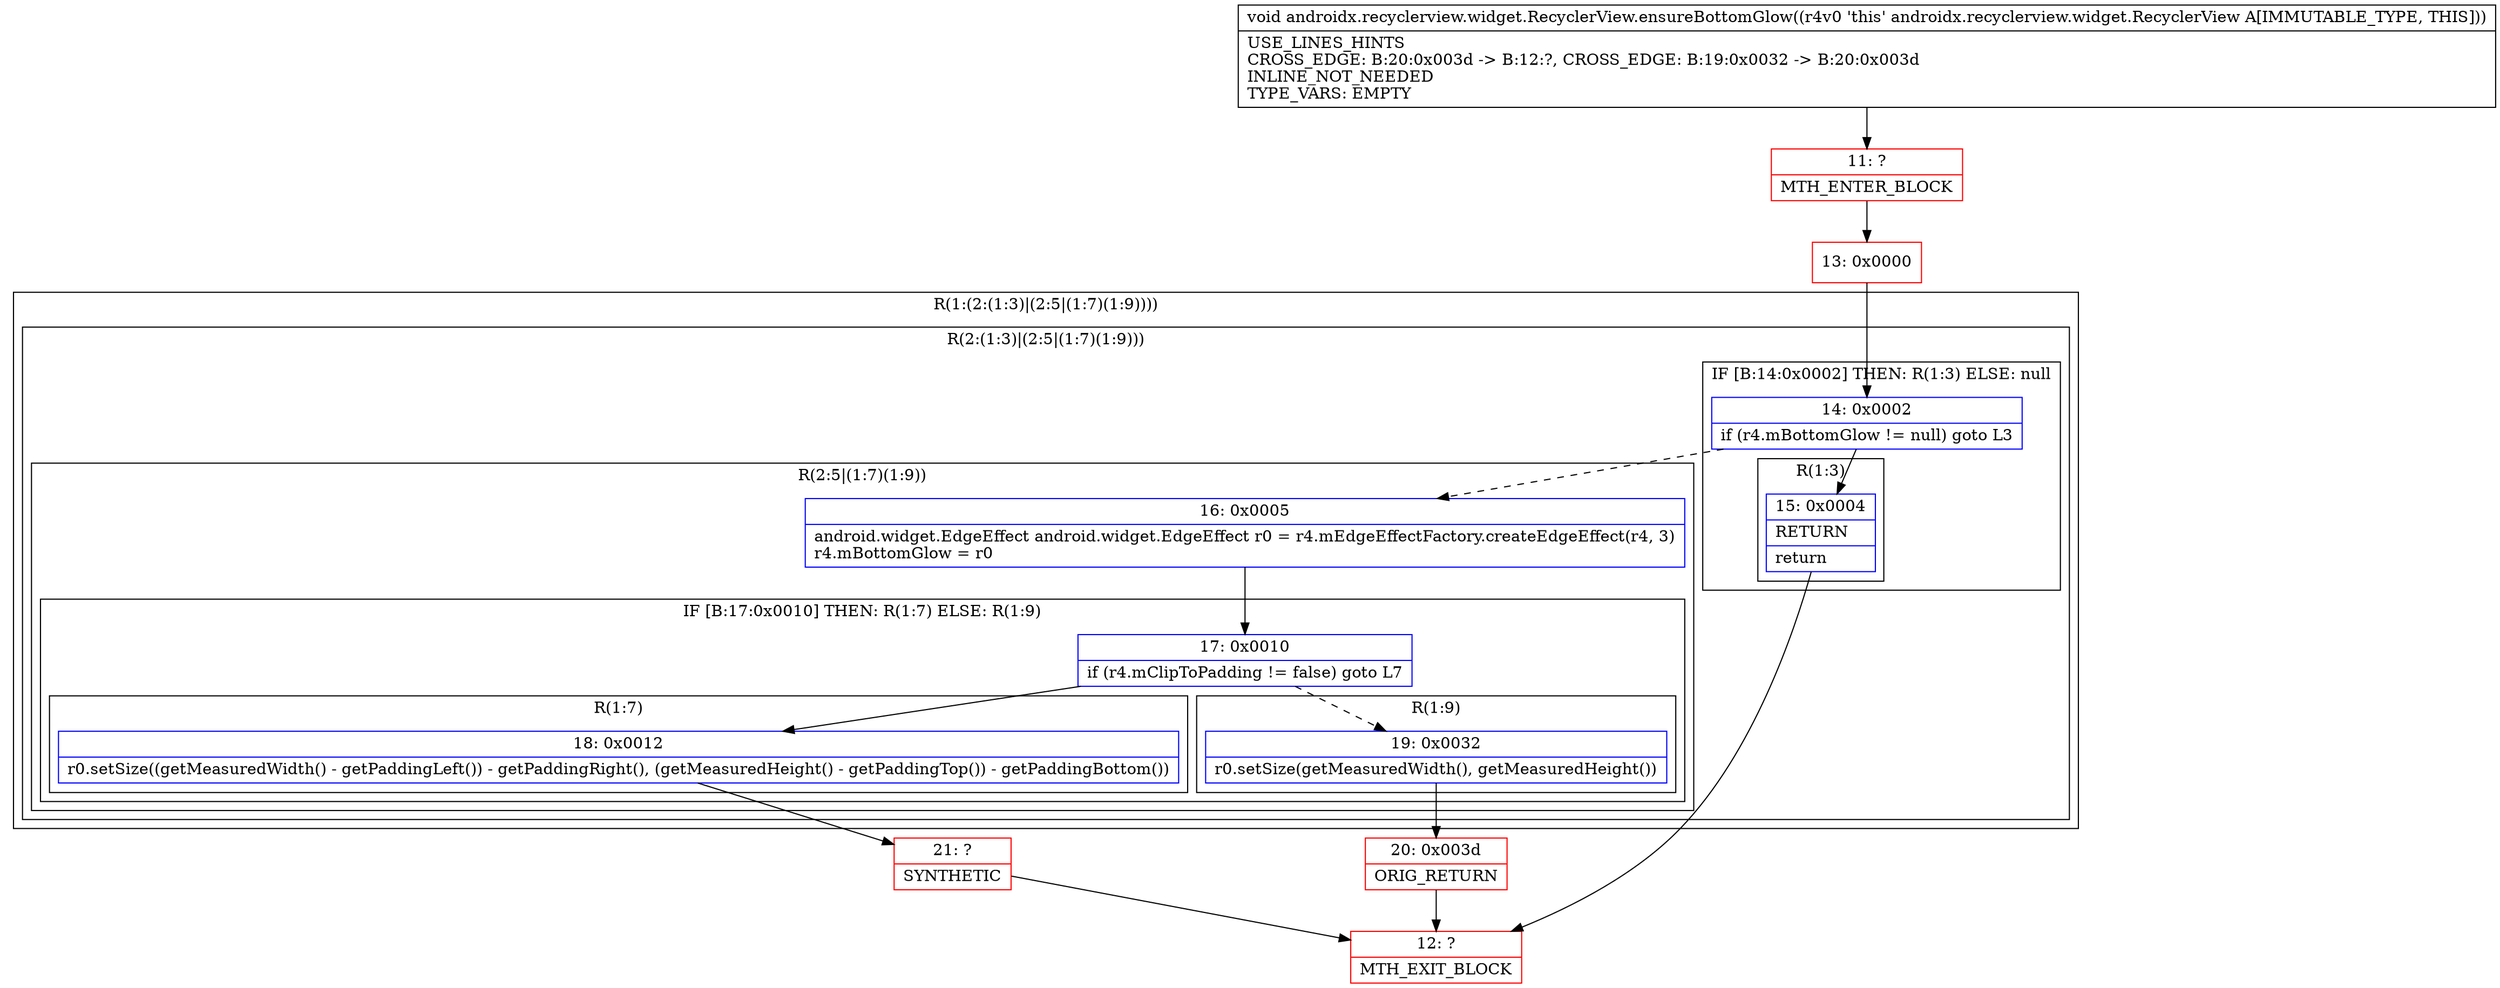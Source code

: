 digraph "CFG forandroidx.recyclerview.widget.RecyclerView.ensureBottomGlow()V" {
subgraph cluster_Region_1726516356 {
label = "R(1:(2:(1:3)|(2:5|(1:7)(1:9))))";
node [shape=record,color=blue];
subgraph cluster_Region_165269990 {
label = "R(2:(1:3)|(2:5|(1:7)(1:9)))";
node [shape=record,color=blue];
subgraph cluster_IfRegion_1661002575 {
label = "IF [B:14:0x0002] THEN: R(1:3) ELSE: null";
node [shape=record,color=blue];
Node_14 [shape=record,label="{14\:\ 0x0002|if (r4.mBottomGlow != null) goto L3\l}"];
subgraph cluster_Region_1304835135 {
label = "R(1:3)";
node [shape=record,color=blue];
Node_15 [shape=record,label="{15\:\ 0x0004|RETURN\l|return\l}"];
}
}
subgraph cluster_Region_467846606 {
label = "R(2:5|(1:7)(1:9))";
node [shape=record,color=blue];
Node_16 [shape=record,label="{16\:\ 0x0005|android.widget.EdgeEffect android.widget.EdgeEffect r0 = r4.mEdgeEffectFactory.createEdgeEffect(r4, 3)\lr4.mBottomGlow = r0\l}"];
subgraph cluster_IfRegion_1877482927 {
label = "IF [B:17:0x0010] THEN: R(1:7) ELSE: R(1:9)";
node [shape=record,color=blue];
Node_17 [shape=record,label="{17\:\ 0x0010|if (r4.mClipToPadding != false) goto L7\l}"];
subgraph cluster_Region_235626783 {
label = "R(1:7)";
node [shape=record,color=blue];
Node_18 [shape=record,label="{18\:\ 0x0012|r0.setSize((getMeasuredWidth() \- getPaddingLeft()) \- getPaddingRight(), (getMeasuredHeight() \- getPaddingTop()) \- getPaddingBottom())\l}"];
}
subgraph cluster_Region_499834493 {
label = "R(1:9)";
node [shape=record,color=blue];
Node_19 [shape=record,label="{19\:\ 0x0032|r0.setSize(getMeasuredWidth(), getMeasuredHeight())\l}"];
}
}
}
}
}
Node_11 [shape=record,color=red,label="{11\:\ ?|MTH_ENTER_BLOCK\l}"];
Node_13 [shape=record,color=red,label="{13\:\ 0x0000}"];
Node_12 [shape=record,color=red,label="{12\:\ ?|MTH_EXIT_BLOCK\l}"];
Node_21 [shape=record,color=red,label="{21\:\ ?|SYNTHETIC\l}"];
Node_20 [shape=record,color=red,label="{20\:\ 0x003d|ORIG_RETURN\l}"];
MethodNode[shape=record,label="{void androidx.recyclerview.widget.RecyclerView.ensureBottomGlow((r4v0 'this' androidx.recyclerview.widget.RecyclerView A[IMMUTABLE_TYPE, THIS]))  | USE_LINES_HINTS\lCROSS_EDGE: B:20:0x003d \-\> B:12:?, CROSS_EDGE: B:19:0x0032 \-\> B:20:0x003d\lINLINE_NOT_NEEDED\lTYPE_VARS: EMPTY\l}"];
MethodNode -> Node_11;Node_14 -> Node_15;
Node_14 -> Node_16[style=dashed];
Node_15 -> Node_12;
Node_16 -> Node_17;
Node_17 -> Node_18;
Node_17 -> Node_19[style=dashed];
Node_18 -> Node_21;
Node_19 -> Node_20;
Node_11 -> Node_13;
Node_13 -> Node_14;
Node_21 -> Node_12;
Node_20 -> Node_12;
}

